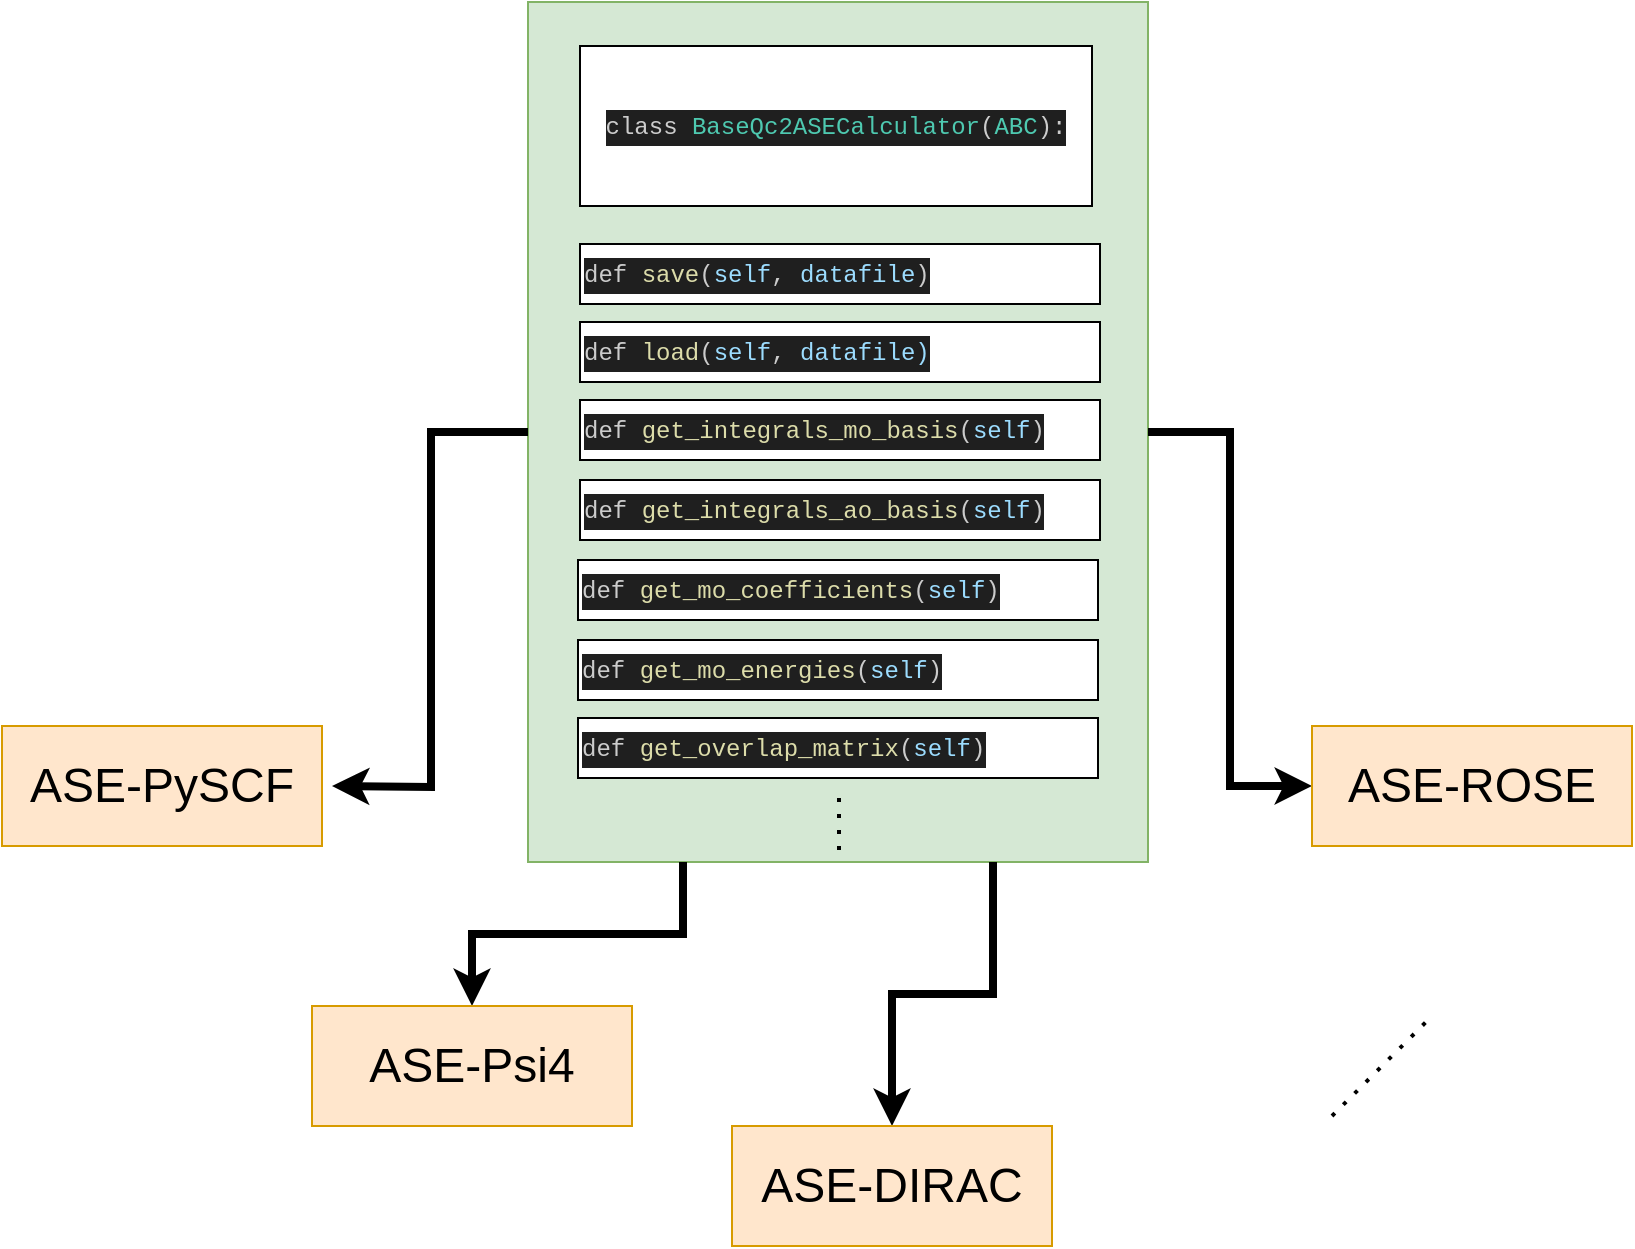 <mxfile version="22.1.3" type="device">
  <diagram name="Page-1" id="GM2fogo_4CMWne6QuvLm">
    <mxGraphModel dx="1434" dy="797" grid="1" gridSize="10" guides="1" tooltips="1" connect="1" arrows="1" fold="1" page="1" pageScale="1" pageWidth="1169" pageHeight="827" math="0" shadow="0">
      <root>
        <mxCell id="0" />
        <mxCell id="1" parent="0" />
        <mxCell id="3fIT9p56fJeYYIv8pxYM-13" value="" style="rounded=0;whiteSpace=wrap;html=1;fillColor=#d5e8d4;strokeColor=#82b366;" parent="1" vertex="1">
          <mxGeometry x="418" y="78" width="310" height="430" as="geometry" />
        </mxCell>
        <mxCell id="3fIT9p56fJeYYIv8pxYM-6" value="&lt;div style=&quot;color: rgb(204, 204, 204); background-color: rgb(31, 31, 31); font-family: Menlo, Monaco, &amp;quot;Courier New&amp;quot;, monospace; line-height: 18px;&quot;&gt;class &lt;span style=&quot;color: #4ec9b0;&quot;&gt;BaseQc2ASECalculator&lt;/span&gt;(&lt;span style=&quot;color: #4ec9b0;&quot;&gt;ABC&lt;/span&gt;):&lt;/div&gt;" style="rounded=0;whiteSpace=wrap;html=1;" parent="1" vertex="1">
          <mxGeometry x="444" y="100" width="256" height="80" as="geometry" />
        </mxCell>
        <mxCell id="3fIT9p56fJeYYIv8pxYM-8" value="&lt;div style=&quot;color: rgb(204, 204, 204); background-color: rgb(31, 31, 31); font-family: Menlo, Monaco, &amp;quot;Courier New&amp;quot;, monospace; line-height: 18px;&quot;&gt;&lt;div style=&quot;line-height: 18px;&quot;&gt;&lt;div style=&quot;line-height: 18px;&quot;&gt;def &lt;span style=&quot;color: #dcdcaa;&quot;&gt;save&lt;/span&gt;(&lt;span style=&quot;color: #9cdcfe;&quot;&gt;self&lt;/span&gt;, &lt;span style=&quot;color: #9cdcfe;&quot;&gt;datafile&lt;/span&gt;)&lt;/div&gt;&lt;/div&gt;&lt;/div&gt;" style="rounded=0;whiteSpace=wrap;html=1;align=left;" parent="1" vertex="1">
          <mxGeometry x="444" y="199" width="260" height="30" as="geometry" />
        </mxCell>
        <mxCell id="3fIT9p56fJeYYIv8pxYM-9" style="edgeStyle=orthogonalEdgeStyle;rounded=0;orthogonalLoop=1;jettySize=auto;html=1;exitX=0.5;exitY=1;exitDx=0;exitDy=0;" parent="1" edge="1">
          <mxGeometry relative="1" as="geometry">
            <mxPoint x="572" y="149" as="sourcePoint" />
            <mxPoint x="572" y="149" as="targetPoint" />
          </mxGeometry>
        </mxCell>
        <mxCell id="3fIT9p56fJeYYIv8pxYM-11" value="&lt;div style=&quot;background-color: rgb(31, 31, 31); font-family: Menlo, Monaco, &amp;quot;Courier New&amp;quot;, monospace; line-height: 18px;&quot;&gt;&lt;div style=&quot;line-height: 18px;&quot;&gt;&lt;div style=&quot;line-height: 18px;&quot;&gt;&lt;font color=&quot;#cccccc&quot;&gt;def &lt;/font&gt;&lt;span style=&quot;color: rgb(220, 220, 170);&quot;&gt;load&lt;/span&gt;&lt;font color=&quot;#cccccc&quot;&gt;(&lt;/font&gt;&lt;span style=&quot;color: rgb(156, 220, 254);&quot;&gt;self&lt;/span&gt;&lt;font color=&quot;#cccccc&quot;&gt;, &lt;/font&gt;&lt;font color=&quot;#9cdcfe&quot;&gt;datafile)&lt;/font&gt;&lt;/div&gt;&lt;/div&gt;&lt;/div&gt;" style="rounded=0;whiteSpace=wrap;html=1;align=left;" parent="1" vertex="1">
          <mxGeometry x="444" y="238" width="260" height="30" as="geometry" />
        </mxCell>
        <mxCell id="3fIT9p56fJeYYIv8pxYM-12" value="&lt;div style=&quot;color: rgb(204, 204, 204); background-color: rgb(31, 31, 31); font-family: Menlo, Monaco, &amp;quot;Courier New&amp;quot;, monospace; line-height: 18px;&quot;&gt;&lt;div style=&quot;line-height: 18px;&quot;&gt;&lt;div style=&quot;line-height: 18px;&quot;&gt;&lt;div style=&quot;&quot;&gt;&lt;div style=&quot;line-height: 18px;&quot;&gt;def &lt;span style=&quot;color: #dcdcaa;&quot;&gt;get_integrals_mo_basis&lt;/span&gt;(&lt;span style=&quot;color: #9cdcfe;&quot;&gt;self&lt;/span&gt;)&lt;/div&gt;&lt;/div&gt;&lt;/div&gt;&lt;/div&gt;&lt;/div&gt;" style="rounded=0;whiteSpace=wrap;html=1;align=left;" parent="1" vertex="1">
          <mxGeometry x="444" y="277" width="260" height="30" as="geometry" />
        </mxCell>
        <mxCell id="3fIT9p56fJeYYIv8pxYM-22" style="edgeStyle=orthogonalEdgeStyle;rounded=0;orthogonalLoop=1;jettySize=auto;html=1;exitX=0;exitY=0.5;exitDx=0;exitDy=0;strokeWidth=4;endArrow=classic;endFill=1;startArrow=none;startFill=0;" parent="1" source="3fIT9p56fJeYYIv8pxYM-13" edge="1">
          <mxGeometry relative="1" as="geometry">
            <mxPoint x="320" y="470" as="targetPoint" />
          </mxGeometry>
        </mxCell>
        <mxCell id="3fIT9p56fJeYYIv8pxYM-14" value="&lt;font style=&quot;font-size: 24px;&quot;&gt;ASE-PySCF&lt;/font&gt;" style="rounded=0;whiteSpace=wrap;html=1;fillColor=#ffe6cc;strokeColor=#d79b00;" parent="1" vertex="1">
          <mxGeometry x="155" y="440" width="160" height="60" as="geometry" />
        </mxCell>
        <mxCell id="3fIT9p56fJeYYIv8pxYM-23" style="edgeStyle=orthogonalEdgeStyle;rounded=0;orthogonalLoop=1;jettySize=auto;html=1;exitX=0.25;exitY=1;exitDx=0;exitDy=0;entryX=0.5;entryY=0;entryDx=0;entryDy=0;strokeWidth=4;" parent="1" source="3fIT9p56fJeYYIv8pxYM-13" target="3fIT9p56fJeYYIv8pxYM-15" edge="1">
          <mxGeometry relative="1" as="geometry" />
        </mxCell>
        <mxCell id="3fIT9p56fJeYYIv8pxYM-15" value="&lt;font style=&quot;font-size: 24px;&quot;&gt;ASE-Psi4&lt;/font&gt;" style="rounded=0;whiteSpace=wrap;html=1;fillColor=#ffe6cc;strokeColor=#d79b00;" parent="1" vertex="1">
          <mxGeometry x="310" y="580" width="160" height="60" as="geometry" />
        </mxCell>
        <mxCell id="3fIT9p56fJeYYIv8pxYM-25" style="edgeStyle=orthogonalEdgeStyle;rounded=0;orthogonalLoop=1;jettySize=auto;html=1;entryX=0;entryY=0.5;entryDx=0;entryDy=0;strokeWidth=4;" parent="1" source="3fIT9p56fJeYYIv8pxYM-13" target="3fIT9p56fJeYYIv8pxYM-16" edge="1">
          <mxGeometry relative="1" as="geometry" />
        </mxCell>
        <mxCell id="3fIT9p56fJeYYIv8pxYM-16" value="&lt;font style=&quot;font-size: 24px;&quot;&gt;ASE-ROSE&lt;/font&gt;" style="rounded=0;whiteSpace=wrap;html=1;fillColor=#ffe6cc;strokeColor=#d79b00;" parent="1" vertex="1">
          <mxGeometry x="810" y="440" width="160" height="60" as="geometry" />
        </mxCell>
        <mxCell id="3fIT9p56fJeYYIv8pxYM-24" style="edgeStyle=orthogonalEdgeStyle;rounded=0;orthogonalLoop=1;jettySize=auto;html=1;exitX=0.75;exitY=1;exitDx=0;exitDy=0;entryX=0.5;entryY=0;entryDx=0;entryDy=0;strokeWidth=4;" parent="1" source="3fIT9p56fJeYYIv8pxYM-13" target="3fIT9p56fJeYYIv8pxYM-17" edge="1">
          <mxGeometry relative="1" as="geometry" />
        </mxCell>
        <mxCell id="3fIT9p56fJeYYIv8pxYM-17" value="&lt;font style=&quot;font-size: 24px;&quot;&gt;ASE-DIRAC&lt;/font&gt;" style="rounded=0;whiteSpace=wrap;html=1;fillColor=#ffe6cc;strokeColor=#d79b00;" parent="1" vertex="1">
          <mxGeometry x="520" y="640" width="160" height="60" as="geometry" />
        </mxCell>
        <mxCell id="3fIT9p56fJeYYIv8pxYM-20" value="" style="endArrow=none;dashed=1;html=1;dashPattern=1 3;strokeWidth=2;rounded=0;" parent="1" edge="1">
          <mxGeometry width="50" height="50" relative="1" as="geometry">
            <mxPoint x="820" y="635" as="sourcePoint" />
            <mxPoint x="870" y="585" as="targetPoint" />
          </mxGeometry>
        </mxCell>
        <mxCell id="WsAtcxbXp51OStGWYWrk-1" style="edgeStyle=orthogonalEdgeStyle;rounded=0;orthogonalLoop=1;jettySize=auto;html=1;exitX=0.5;exitY=1;exitDx=0;exitDy=0;" parent="1" source="3fIT9p56fJeYYIv8pxYM-11" target="3fIT9p56fJeYYIv8pxYM-11" edge="1">
          <mxGeometry relative="1" as="geometry" />
        </mxCell>
        <mxCell id="WsAtcxbXp51OStGWYWrk-2" style="edgeStyle=orthogonalEdgeStyle;rounded=0;orthogonalLoop=1;jettySize=auto;html=1;exitX=0.5;exitY=1;exitDx=0;exitDy=0;" parent="1" source="3fIT9p56fJeYYIv8pxYM-12" target="3fIT9p56fJeYYIv8pxYM-12" edge="1">
          <mxGeometry relative="1" as="geometry" />
        </mxCell>
        <mxCell id="WsAtcxbXp51OStGWYWrk-4" value="&lt;div style=&quot;color: rgb(204, 204, 204); background-color: rgb(31, 31, 31); font-family: Menlo, Monaco, &amp;quot;Courier New&amp;quot;, monospace; line-height: 18px;&quot;&gt;&lt;div style=&quot;line-height: 18px;&quot;&gt;&lt;div style=&quot;line-height: 18px;&quot;&gt;&lt;div style=&quot;&quot;&gt;&lt;div style=&quot;line-height: 18px;&quot;&gt;&lt;div style=&quot;line-height: 18px;&quot;&gt;def &lt;span style=&quot;color: #dcdcaa;&quot;&gt;get_integrals_ao_basis&lt;/span&gt;(&lt;span style=&quot;color: #9cdcfe;&quot;&gt;self&lt;/span&gt;)&lt;/div&gt;&lt;/div&gt;&lt;/div&gt;&lt;/div&gt;&lt;/div&gt;&lt;/div&gt;" style="rounded=0;whiteSpace=wrap;html=1;align=left;" parent="1" vertex="1">
          <mxGeometry x="444" y="317" width="260" height="30" as="geometry" />
        </mxCell>
        <mxCell id="WsAtcxbXp51OStGWYWrk-5" value="&lt;div style=&quot;color: rgb(204, 204, 204); background-color: rgb(31, 31, 31); font-family: Menlo, Monaco, &amp;quot;Courier New&amp;quot;, monospace; line-height: 18px;&quot;&gt;&lt;div style=&quot;line-height: 18px;&quot;&gt;&lt;div style=&quot;line-height: 18px;&quot;&gt;&lt;div style=&quot;&quot;&gt;&lt;div style=&quot;line-height: 18px;&quot;&gt;&lt;div style=&quot;line-height: 18px;&quot;&gt;&lt;div style=&quot;line-height: 18px;&quot;&gt;def &lt;span style=&quot;color: #dcdcaa;&quot;&gt;get_mo_coefficients&lt;/span&gt;(&lt;span style=&quot;color: #9cdcfe;&quot;&gt;self&lt;/span&gt;)&lt;/div&gt;&lt;/div&gt;&lt;/div&gt;&lt;/div&gt;&lt;/div&gt;&lt;/div&gt;&lt;/div&gt;" style="rounded=0;whiteSpace=wrap;html=1;align=left;" parent="1" vertex="1">
          <mxGeometry x="443" y="357" width="260" height="30" as="geometry" />
        </mxCell>
        <mxCell id="WsAtcxbXp51OStGWYWrk-6" value="" style="endArrow=none;dashed=1;html=1;dashPattern=1 3;strokeWidth=2;rounded=0;" parent="1" edge="1">
          <mxGeometry width="50" height="50" relative="1" as="geometry">
            <mxPoint x="573.5" y="502" as="sourcePoint" />
            <mxPoint x="573.5" y="472" as="targetPoint" />
          </mxGeometry>
        </mxCell>
        <mxCell id="sn2wGr54To3wuWNkymF0-1" value="&lt;div style=&quot;color: rgb(204, 204, 204); background-color: rgb(31, 31, 31); font-family: Menlo, Monaco, &amp;quot;Courier New&amp;quot;, monospace; line-height: 18px;&quot;&gt;&lt;div style=&quot;line-height: 18px;&quot;&gt;&lt;div style=&quot;line-height: 18px;&quot;&gt;&lt;div style=&quot;&quot;&gt;&lt;div style=&quot;line-height: 18px;&quot;&gt;&lt;div style=&quot;line-height: 18px;&quot;&gt;&lt;div style=&quot;line-height: 18px;&quot;&gt;def &lt;span style=&quot;color: #dcdcaa;&quot;&gt;get_mo_energies&lt;/span&gt;(&lt;span style=&quot;color: #9cdcfe;&quot;&gt;self&lt;/span&gt;)&lt;/div&gt;&lt;/div&gt;&lt;/div&gt;&lt;/div&gt;&lt;/div&gt;&lt;/div&gt;&lt;/div&gt;" style="rounded=0;whiteSpace=wrap;html=1;align=left;" vertex="1" parent="1">
          <mxGeometry x="443" y="397" width="260" height="30" as="geometry" />
        </mxCell>
        <mxCell id="sn2wGr54To3wuWNkymF0-2" value="&lt;div style=&quot;color: rgb(204, 204, 204); background-color: rgb(31, 31, 31); font-family: Menlo, Monaco, &amp;quot;Courier New&amp;quot;, monospace; line-height: 18px;&quot;&gt;&lt;div style=&quot;line-height: 18px;&quot;&gt;&lt;div style=&quot;line-height: 18px;&quot;&gt;&lt;div style=&quot;&quot;&gt;&lt;div style=&quot;line-height: 18px;&quot;&gt;&lt;div style=&quot;line-height: 18px;&quot;&gt;&lt;div style=&quot;line-height: 18px;&quot;&gt;def &lt;span style=&quot;color: #dcdcaa;&quot;&gt;get_overlap_matrix&lt;/span&gt;(&lt;span style=&quot;color: #9cdcfe;&quot;&gt;self&lt;/span&gt;)&lt;/div&gt;&lt;/div&gt;&lt;/div&gt;&lt;/div&gt;&lt;/div&gt;&lt;/div&gt;&lt;/div&gt;" style="rounded=0;whiteSpace=wrap;html=1;align=left;" vertex="1" parent="1">
          <mxGeometry x="443" y="436" width="260" height="30" as="geometry" />
        </mxCell>
      </root>
    </mxGraphModel>
  </diagram>
</mxfile>
